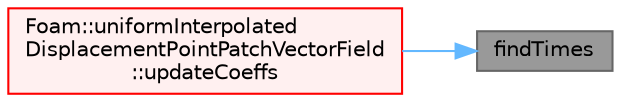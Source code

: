 digraph "findTimes"
{
 // LATEX_PDF_SIZE
  bgcolor="transparent";
  edge [fontname=Helvetica,fontsize=10,labelfontname=Helvetica,labelfontsize=10];
  node [fontname=Helvetica,fontsize=10,shape=box,height=0.2,width=0.4];
  rankdir="RL";
  Node1 [id="Node000001",label="findTimes",height=0.2,width=0.4,color="gray40", fillcolor="grey60", style="filled", fontcolor="black",tooltip=" "];
  Node1 -> Node2 [id="edge1_Node000001_Node000002",dir="back",color="steelblue1",style="solid",tooltip=" "];
  Node2 [id="Node000002",label="Foam::uniformInterpolated\lDisplacementPointPatchVectorField\l::updateCoeffs",height=0.2,width=0.4,color="red", fillcolor="#FFF0F0", style="filled",URL="$classFoam_1_1uniformInterpolatedDisplacementPointPatchVectorField.html#a7e24eafac629d3733181cd942d4c902f",tooltip=" "];
}
